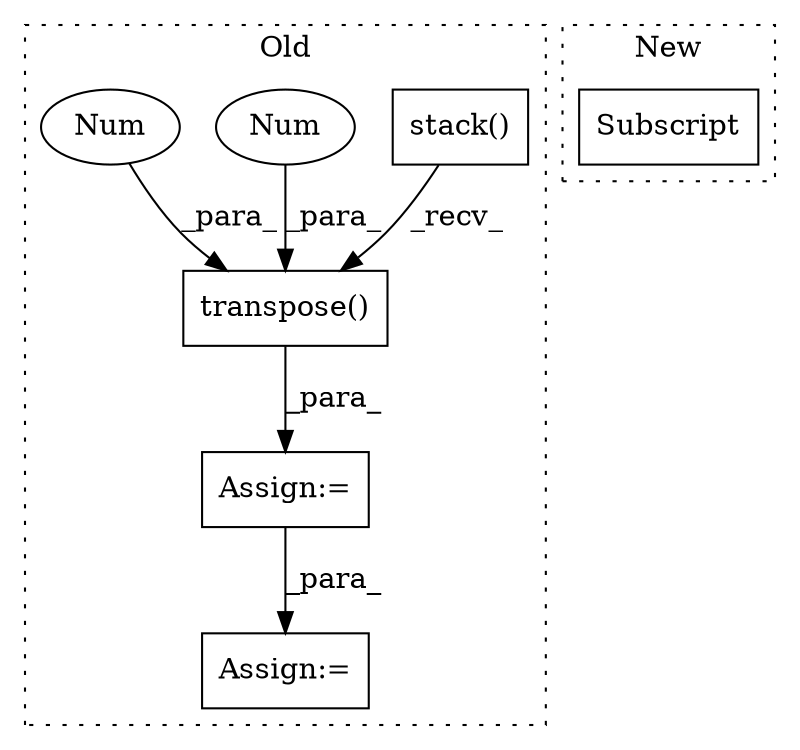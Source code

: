 digraph G {
subgraph cluster0 {
1 [label="stack()" a="75" s="7424,7447" l="12,1" shape="box"];
3 [label="Assign:=" a="68" s="7421" l="3" shape="box"];
4 [label="Assign:=" a="68" s="7620" l="3" shape="box"];
5 [label="transpose()" a="75" s="7424,7463" l="35,1" shape="box"];
6 [label="Num" a="76" s="7462" l="1" shape="ellipse"];
7 [label="Num" a="76" s="7459" l="1" shape="ellipse"];
label = "Old";
style="dotted";
}
subgraph cluster1 {
2 [label="Subscript" a="63" s="5008,0" l="25,0" shape="box"];
label = "New";
style="dotted";
}
1 -> 5 [label="_recv_"];
3 -> 4 [label="_para_"];
5 -> 3 [label="_para_"];
6 -> 5 [label="_para_"];
7 -> 5 [label="_para_"];
}